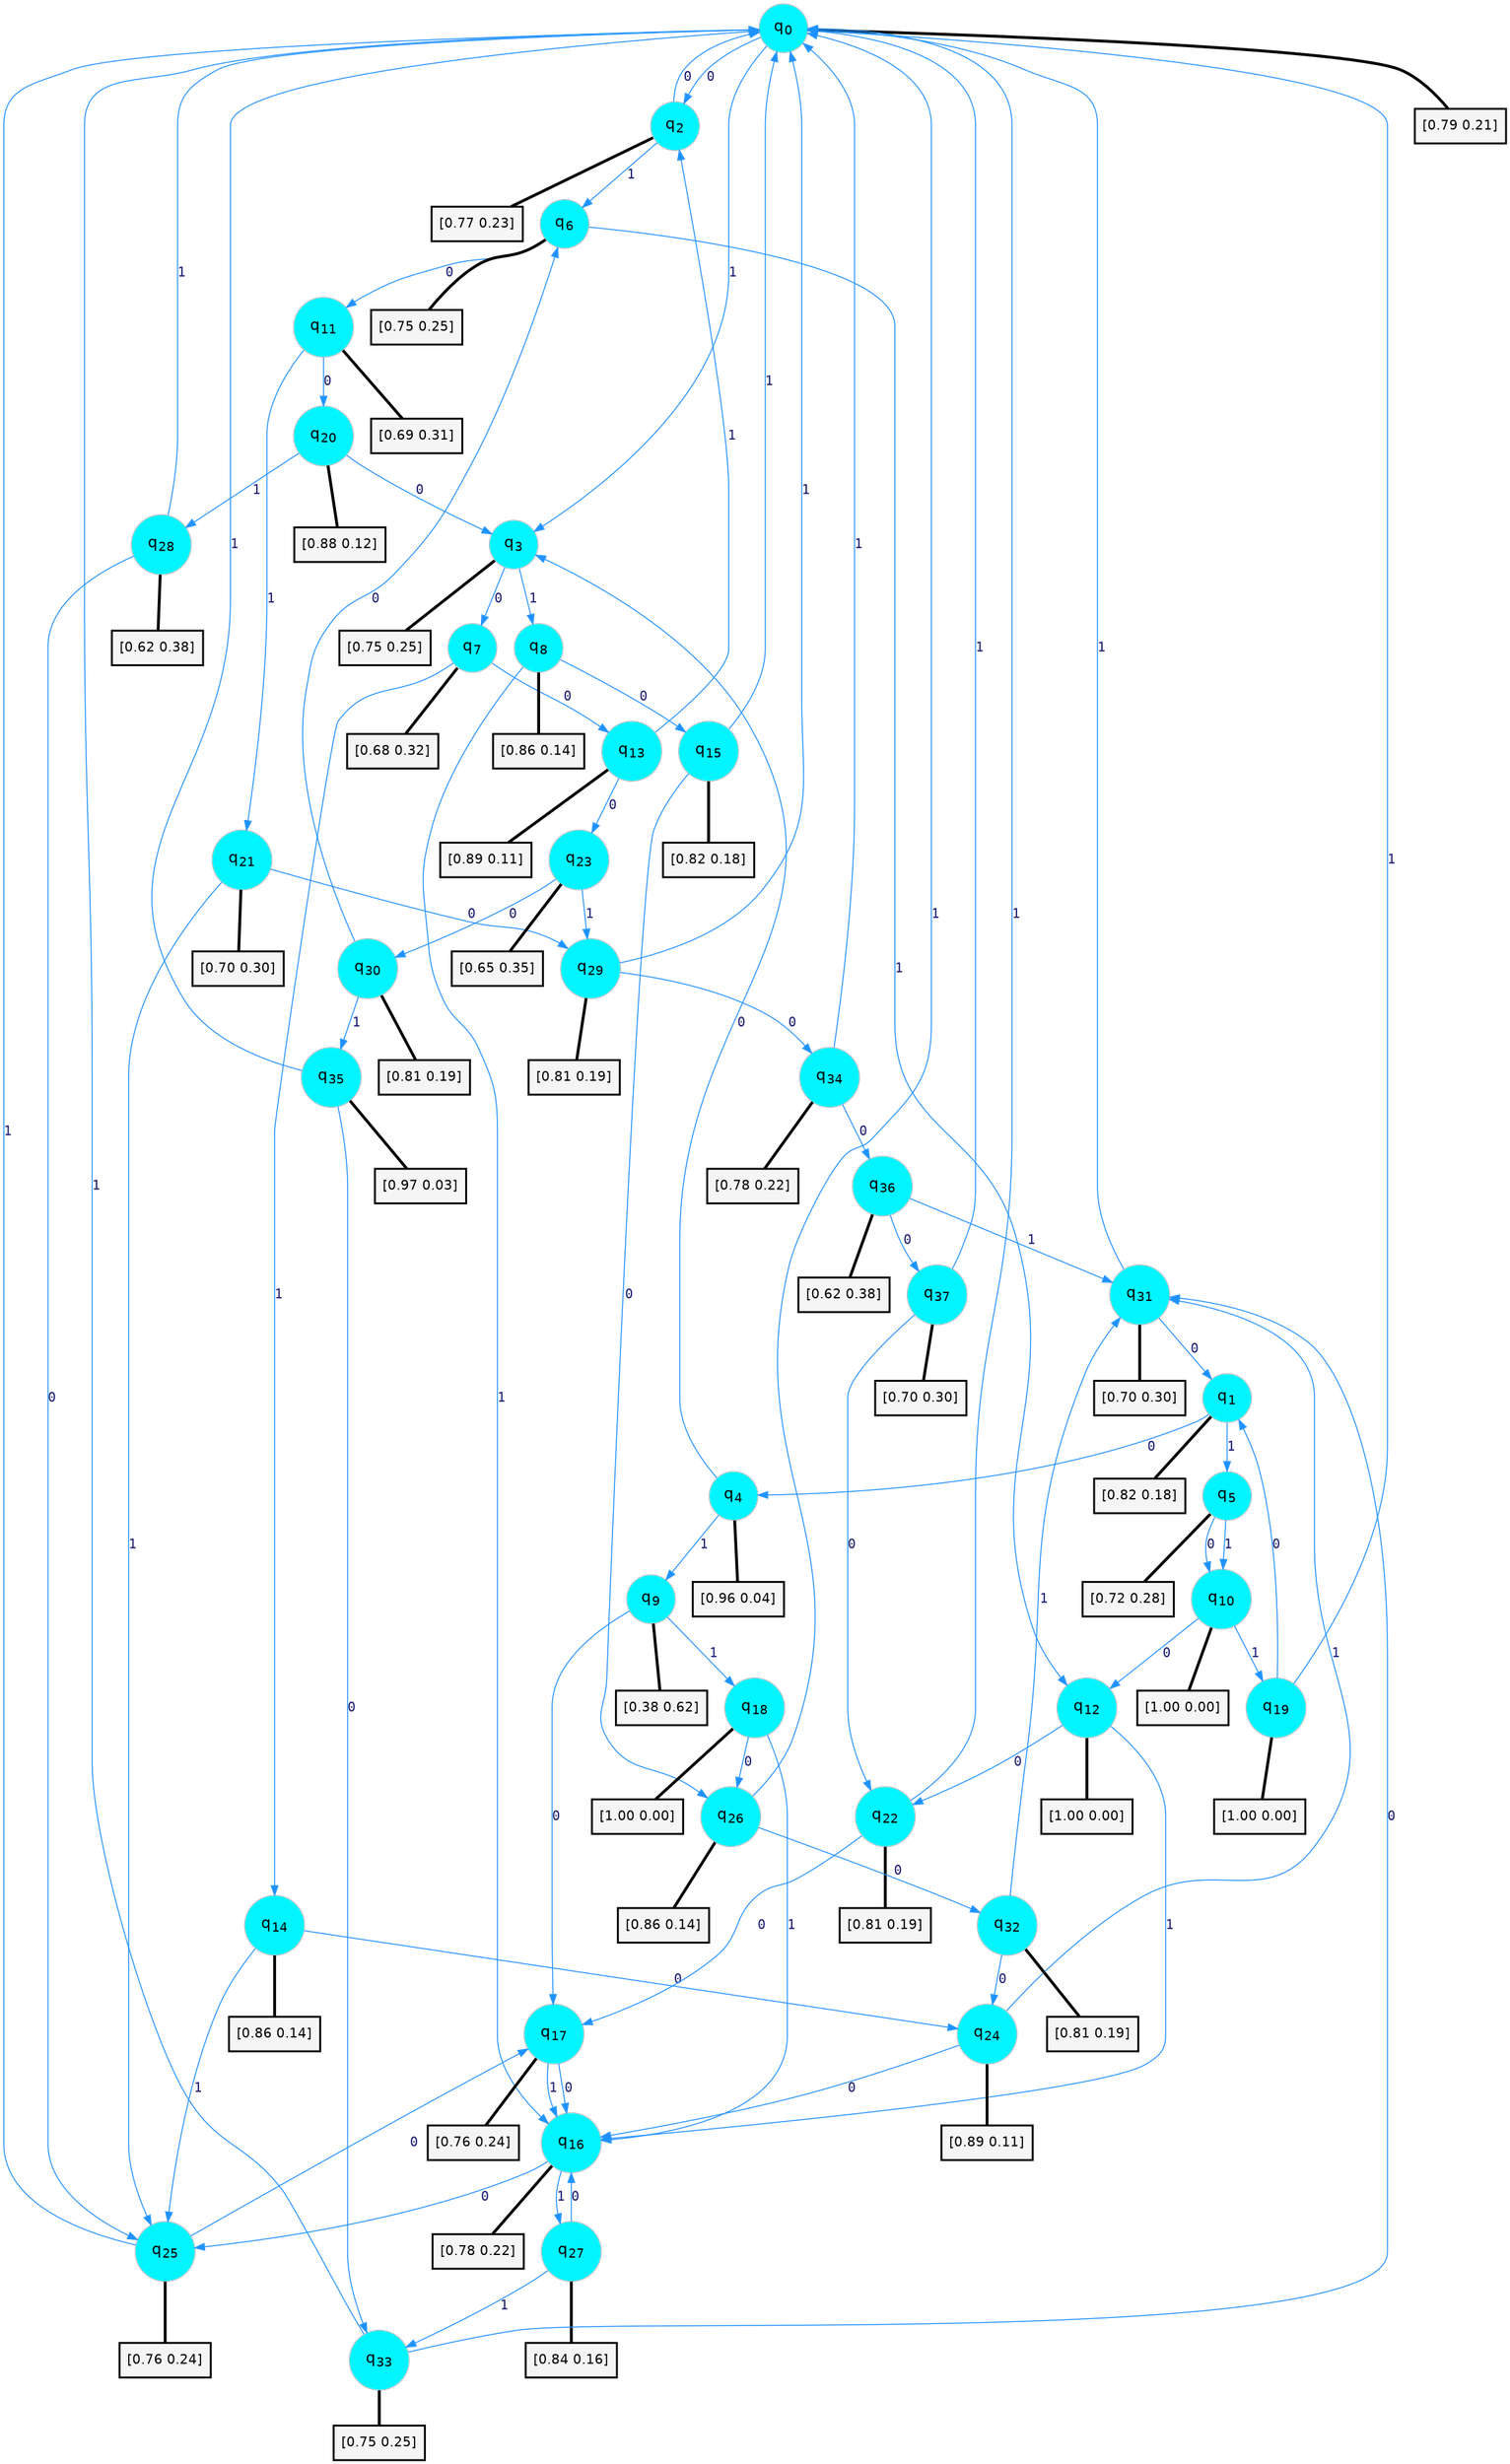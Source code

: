 digraph G {
graph [
bgcolor=transparent, dpi=300, rankdir=TD, size="40,25"];
node [
color=gray, fillcolor=turquoise1, fontcolor=black, fontname=Helvetica, fontsize=16, fontweight=bold, shape=circle, style=filled];
edge [
arrowsize=1, color=dodgerblue1, fontcolor=midnightblue, fontname=courier, fontweight=bold, penwidth=1, style=solid, weight=20];
0[label=<q<SUB>0</SUB>>];
1[label=<q<SUB>1</SUB>>];
2[label=<q<SUB>2</SUB>>];
3[label=<q<SUB>3</SUB>>];
4[label=<q<SUB>4</SUB>>];
5[label=<q<SUB>5</SUB>>];
6[label=<q<SUB>6</SUB>>];
7[label=<q<SUB>7</SUB>>];
8[label=<q<SUB>8</SUB>>];
9[label=<q<SUB>9</SUB>>];
10[label=<q<SUB>10</SUB>>];
11[label=<q<SUB>11</SUB>>];
12[label=<q<SUB>12</SUB>>];
13[label=<q<SUB>13</SUB>>];
14[label=<q<SUB>14</SUB>>];
15[label=<q<SUB>15</SUB>>];
16[label=<q<SUB>16</SUB>>];
17[label=<q<SUB>17</SUB>>];
18[label=<q<SUB>18</SUB>>];
19[label=<q<SUB>19</SUB>>];
20[label=<q<SUB>20</SUB>>];
21[label=<q<SUB>21</SUB>>];
22[label=<q<SUB>22</SUB>>];
23[label=<q<SUB>23</SUB>>];
24[label=<q<SUB>24</SUB>>];
25[label=<q<SUB>25</SUB>>];
26[label=<q<SUB>26</SUB>>];
27[label=<q<SUB>27</SUB>>];
28[label=<q<SUB>28</SUB>>];
29[label=<q<SUB>29</SUB>>];
30[label=<q<SUB>30</SUB>>];
31[label=<q<SUB>31</SUB>>];
32[label=<q<SUB>32</SUB>>];
33[label=<q<SUB>33</SUB>>];
34[label=<q<SUB>34</SUB>>];
35[label=<q<SUB>35</SUB>>];
36[label=<q<SUB>36</SUB>>];
37[label=<q<SUB>37</SUB>>];
38[label="[0.79 0.21]", shape=box,fontcolor=black, fontname=Helvetica, fontsize=14, penwidth=2, fillcolor=whitesmoke,color=black];
39[label="[0.82 0.18]", shape=box,fontcolor=black, fontname=Helvetica, fontsize=14, penwidth=2, fillcolor=whitesmoke,color=black];
40[label="[0.77 0.23]", shape=box,fontcolor=black, fontname=Helvetica, fontsize=14, penwidth=2, fillcolor=whitesmoke,color=black];
41[label="[0.75 0.25]", shape=box,fontcolor=black, fontname=Helvetica, fontsize=14, penwidth=2, fillcolor=whitesmoke,color=black];
42[label="[0.96 0.04]", shape=box,fontcolor=black, fontname=Helvetica, fontsize=14, penwidth=2, fillcolor=whitesmoke,color=black];
43[label="[0.72 0.28]", shape=box,fontcolor=black, fontname=Helvetica, fontsize=14, penwidth=2, fillcolor=whitesmoke,color=black];
44[label="[0.75 0.25]", shape=box,fontcolor=black, fontname=Helvetica, fontsize=14, penwidth=2, fillcolor=whitesmoke,color=black];
45[label="[0.68 0.32]", shape=box,fontcolor=black, fontname=Helvetica, fontsize=14, penwidth=2, fillcolor=whitesmoke,color=black];
46[label="[0.86 0.14]", shape=box,fontcolor=black, fontname=Helvetica, fontsize=14, penwidth=2, fillcolor=whitesmoke,color=black];
47[label="[0.38 0.62]", shape=box,fontcolor=black, fontname=Helvetica, fontsize=14, penwidth=2, fillcolor=whitesmoke,color=black];
48[label="[1.00 0.00]", shape=box,fontcolor=black, fontname=Helvetica, fontsize=14, penwidth=2, fillcolor=whitesmoke,color=black];
49[label="[0.69 0.31]", shape=box,fontcolor=black, fontname=Helvetica, fontsize=14, penwidth=2, fillcolor=whitesmoke,color=black];
50[label="[1.00 0.00]", shape=box,fontcolor=black, fontname=Helvetica, fontsize=14, penwidth=2, fillcolor=whitesmoke,color=black];
51[label="[0.89 0.11]", shape=box,fontcolor=black, fontname=Helvetica, fontsize=14, penwidth=2, fillcolor=whitesmoke,color=black];
52[label="[0.86 0.14]", shape=box,fontcolor=black, fontname=Helvetica, fontsize=14, penwidth=2, fillcolor=whitesmoke,color=black];
53[label="[0.82 0.18]", shape=box,fontcolor=black, fontname=Helvetica, fontsize=14, penwidth=2, fillcolor=whitesmoke,color=black];
54[label="[0.78 0.22]", shape=box,fontcolor=black, fontname=Helvetica, fontsize=14, penwidth=2, fillcolor=whitesmoke,color=black];
55[label="[0.76 0.24]", shape=box,fontcolor=black, fontname=Helvetica, fontsize=14, penwidth=2, fillcolor=whitesmoke,color=black];
56[label="[1.00 0.00]", shape=box,fontcolor=black, fontname=Helvetica, fontsize=14, penwidth=2, fillcolor=whitesmoke,color=black];
57[label="[1.00 0.00]", shape=box,fontcolor=black, fontname=Helvetica, fontsize=14, penwidth=2, fillcolor=whitesmoke,color=black];
58[label="[0.88 0.12]", shape=box,fontcolor=black, fontname=Helvetica, fontsize=14, penwidth=2, fillcolor=whitesmoke,color=black];
59[label="[0.70 0.30]", shape=box,fontcolor=black, fontname=Helvetica, fontsize=14, penwidth=2, fillcolor=whitesmoke,color=black];
60[label="[0.81 0.19]", shape=box,fontcolor=black, fontname=Helvetica, fontsize=14, penwidth=2, fillcolor=whitesmoke,color=black];
61[label="[0.65 0.35]", shape=box,fontcolor=black, fontname=Helvetica, fontsize=14, penwidth=2, fillcolor=whitesmoke,color=black];
62[label="[0.89 0.11]", shape=box,fontcolor=black, fontname=Helvetica, fontsize=14, penwidth=2, fillcolor=whitesmoke,color=black];
63[label="[0.76 0.24]", shape=box,fontcolor=black, fontname=Helvetica, fontsize=14, penwidth=2, fillcolor=whitesmoke,color=black];
64[label="[0.86 0.14]", shape=box,fontcolor=black, fontname=Helvetica, fontsize=14, penwidth=2, fillcolor=whitesmoke,color=black];
65[label="[0.84 0.16]", shape=box,fontcolor=black, fontname=Helvetica, fontsize=14, penwidth=2, fillcolor=whitesmoke,color=black];
66[label="[0.62 0.38]", shape=box,fontcolor=black, fontname=Helvetica, fontsize=14, penwidth=2, fillcolor=whitesmoke,color=black];
67[label="[0.81 0.19]", shape=box,fontcolor=black, fontname=Helvetica, fontsize=14, penwidth=2, fillcolor=whitesmoke,color=black];
68[label="[0.81 0.19]", shape=box,fontcolor=black, fontname=Helvetica, fontsize=14, penwidth=2, fillcolor=whitesmoke,color=black];
69[label="[0.70 0.30]", shape=box,fontcolor=black, fontname=Helvetica, fontsize=14, penwidth=2, fillcolor=whitesmoke,color=black];
70[label="[0.81 0.19]", shape=box,fontcolor=black, fontname=Helvetica, fontsize=14, penwidth=2, fillcolor=whitesmoke,color=black];
71[label="[0.75 0.25]", shape=box,fontcolor=black, fontname=Helvetica, fontsize=14, penwidth=2, fillcolor=whitesmoke,color=black];
72[label="[0.78 0.22]", shape=box,fontcolor=black, fontname=Helvetica, fontsize=14, penwidth=2, fillcolor=whitesmoke,color=black];
73[label="[0.97 0.03]", shape=box,fontcolor=black, fontname=Helvetica, fontsize=14, penwidth=2, fillcolor=whitesmoke,color=black];
74[label="[0.62 0.38]", shape=box,fontcolor=black, fontname=Helvetica, fontsize=14, penwidth=2, fillcolor=whitesmoke,color=black];
75[label="[0.70 0.30]", shape=box,fontcolor=black, fontname=Helvetica, fontsize=14, penwidth=2, fillcolor=whitesmoke,color=black];
0->2 [label=0];
0->3 [label=1];
0->38 [arrowhead=none, penwidth=3,color=black];
1->4 [label=0];
1->5 [label=1];
1->39 [arrowhead=none, penwidth=3,color=black];
2->0 [label=0];
2->6 [label=1];
2->40 [arrowhead=none, penwidth=3,color=black];
3->7 [label=0];
3->8 [label=1];
3->41 [arrowhead=none, penwidth=3,color=black];
4->3 [label=0];
4->9 [label=1];
4->42 [arrowhead=none, penwidth=3,color=black];
5->10 [label=0];
5->10 [label=1];
5->43 [arrowhead=none, penwidth=3,color=black];
6->11 [label=0];
6->12 [label=1];
6->44 [arrowhead=none, penwidth=3,color=black];
7->13 [label=0];
7->14 [label=1];
7->45 [arrowhead=none, penwidth=3,color=black];
8->15 [label=0];
8->16 [label=1];
8->46 [arrowhead=none, penwidth=3,color=black];
9->17 [label=0];
9->18 [label=1];
9->47 [arrowhead=none, penwidth=3,color=black];
10->12 [label=0];
10->19 [label=1];
10->48 [arrowhead=none, penwidth=3,color=black];
11->20 [label=0];
11->21 [label=1];
11->49 [arrowhead=none, penwidth=3,color=black];
12->22 [label=0];
12->16 [label=1];
12->50 [arrowhead=none, penwidth=3,color=black];
13->23 [label=0];
13->2 [label=1];
13->51 [arrowhead=none, penwidth=3,color=black];
14->24 [label=0];
14->25 [label=1];
14->52 [arrowhead=none, penwidth=3,color=black];
15->26 [label=0];
15->0 [label=1];
15->53 [arrowhead=none, penwidth=3,color=black];
16->25 [label=0];
16->27 [label=1];
16->54 [arrowhead=none, penwidth=3,color=black];
17->16 [label=0];
17->16 [label=1];
17->55 [arrowhead=none, penwidth=3,color=black];
18->26 [label=0];
18->16 [label=1];
18->56 [arrowhead=none, penwidth=3,color=black];
19->1 [label=0];
19->0 [label=1];
19->57 [arrowhead=none, penwidth=3,color=black];
20->3 [label=0];
20->28 [label=1];
20->58 [arrowhead=none, penwidth=3,color=black];
21->29 [label=0];
21->25 [label=1];
21->59 [arrowhead=none, penwidth=3,color=black];
22->17 [label=0];
22->0 [label=1];
22->60 [arrowhead=none, penwidth=3,color=black];
23->30 [label=0];
23->29 [label=1];
23->61 [arrowhead=none, penwidth=3,color=black];
24->16 [label=0];
24->31 [label=1];
24->62 [arrowhead=none, penwidth=3,color=black];
25->17 [label=0];
25->0 [label=1];
25->63 [arrowhead=none, penwidth=3,color=black];
26->32 [label=0];
26->0 [label=1];
26->64 [arrowhead=none, penwidth=3,color=black];
27->16 [label=0];
27->33 [label=1];
27->65 [arrowhead=none, penwidth=3,color=black];
28->25 [label=0];
28->0 [label=1];
28->66 [arrowhead=none, penwidth=3,color=black];
29->34 [label=0];
29->0 [label=1];
29->67 [arrowhead=none, penwidth=3,color=black];
30->6 [label=0];
30->35 [label=1];
30->68 [arrowhead=none, penwidth=3,color=black];
31->1 [label=0];
31->0 [label=1];
31->69 [arrowhead=none, penwidth=3,color=black];
32->24 [label=0];
32->31 [label=1];
32->70 [arrowhead=none, penwidth=3,color=black];
33->31 [label=0];
33->0 [label=1];
33->71 [arrowhead=none, penwidth=3,color=black];
34->36 [label=0];
34->0 [label=1];
34->72 [arrowhead=none, penwidth=3,color=black];
35->33 [label=0];
35->0 [label=1];
35->73 [arrowhead=none, penwidth=3,color=black];
36->37 [label=0];
36->31 [label=1];
36->74 [arrowhead=none, penwidth=3,color=black];
37->22 [label=0];
37->0 [label=1];
37->75 [arrowhead=none, penwidth=3,color=black];
}
